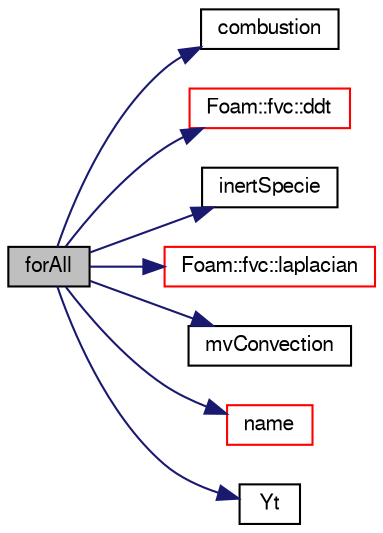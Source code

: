 digraph "forAll"
{
  bgcolor="transparent";
  edge [fontname="FreeSans",fontsize="10",labelfontname="FreeSans",labelfontsize="10"];
  node [fontname="FreeSans",fontsize="10",shape=record];
  rankdir="LR";
  Node12 [label="forAll",height=0.2,width=0.4,color="black", fillcolor="grey75", style="filled", fontcolor="black"];
  Node12 -> Node13 [color="midnightblue",fontsize="10",style="solid",fontname="FreeSans"];
  Node13 [label="combustion",height=0.2,width=0.4,color="black",URL="$a38978.html#a13c3ffd0e44644b3eb52a5d844b1b5fe"];
  Node12 -> Node14 [color="midnightblue",fontsize="10",style="solid",fontname="FreeSans"];
  Node14 [label="Foam::fvc::ddt",height=0.2,width=0.4,color="red",URL="$a21134.html#a5dc871206ab86042756c8ccfdc5797ad"];
  Node12 -> Node316 [color="midnightblue",fontsize="10",style="solid",fontname="FreeSans"];
  Node316 [label="inertSpecie",height=0.2,width=0.4,color="black",URL="$a38978.html#a176b66e849f8a3631fd523c56ab7a414"];
  Node12 -> Node317 [color="midnightblue",fontsize="10",style="solid",fontname="FreeSans"];
  Node317 [label="Foam::fvc::laplacian",height=0.2,width=0.4,color="red",URL="$a21134.html#ac75bff389d0405149b204b0d7ac214cd"];
  Node12 -> Node319 [color="midnightblue",fontsize="10",style="solid",fontname="FreeSans"];
  Node319 [label="mvConvection",height=0.2,width=0.4,color="black",URL="$a19763.html#a485ac6d8bab3756876f7dcf0087d72de"];
  Node12 -> Node307 [color="midnightblue",fontsize="10",style="solid",fontname="FreeSans"];
  Node307 [label="name",height=0.2,width=0.4,color="red",URL="$a12539.html#a82e193fb66ae8aade6c98ed7ff994906",tooltip="Return a string representation of a Scalar. "];
  Node12 -> Node320 [color="midnightblue",fontsize="10",style="solid",fontname="FreeSans"];
  Node320 [label="Yt",height=0.2,width=0.4,color="black",URL="$a19763.html#a7746da0f0a93e9f860fcbe501c80f0d3"];
}
